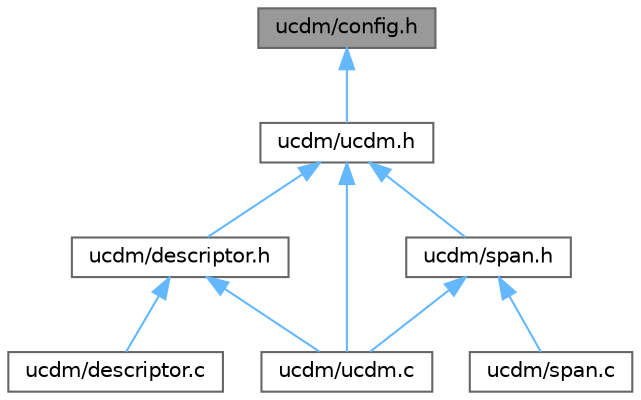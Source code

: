 digraph "ucdm/config.h"
{
 // INTERACTIVE_SVG=YES
 // LATEX_PDF_SIZE
  bgcolor="transparent";
  edge [fontname=Helvetica,fontsize=10,labelfontname=Helvetica,labelfontsize=10];
  node [fontname=Helvetica,fontsize=10,shape=box,height=0.2,width=0.4];
  Node1 [id="Node000001",label="ucdm/config.h",height=0.2,width=0.4,color="gray40", fillcolor="grey60", style="filled", fontcolor="black",tooltip=" "];
  Node1 -> Node2 [id="edge1_Node000001_Node000002",dir="back",color="steelblue1",style="solid",tooltip=" "];
  Node2 [id="Node000002",label="ucdm/ucdm.h",height=0.2,width=0.4,color="grey40", fillcolor="white", style="filled",URL="$ucdm_8h.html",tooltip="Interface and usage of the Unified Configuration and Data Manager."];
  Node2 -> Node3 [id="edge2_Node000002_Node000003",dir="back",color="steelblue1",style="solid",tooltip=" "];
  Node3 [id="Node000003",label="ucdm/descriptor.h",height=0.2,width=0.4,color="grey40", fillcolor="white", style="filled",URL="$descriptor_8h.html",tooltip="Descriptor type definitions."];
  Node3 -> Node4 [id="edge3_Node000003_Node000004",dir="back",color="steelblue1",style="solid",tooltip=" "];
  Node4 [id="Node000004",label="ucdm/descriptor.c",height=0.2,width=0.4,color="grey40", fillcolor="white", style="filled",URL="$descriptor_8c.html",tooltip="Descriptor type definitions."];
  Node3 -> Node5 [id="edge4_Node000003_Node000005",dir="back",color="steelblue1",style="solid",tooltip=" "];
  Node5 [id="Node000005",label="ucdm/ucdm.c",height=0.2,width=0.4,color="grey40", fillcolor="white", style="filled",URL="$ucdm_8c.html",tooltip="Implementation the Unified Configuration and Data Manager."];
  Node2 -> Node6 [id="edge5_Node000002_Node000006",dir="back",color="steelblue1",style="solid",tooltip=" "];
  Node6 [id="Node000006",label="ucdm/span.h",height=0.2,width=0.4,color="grey40", fillcolor="white", style="filled",URL="$span_8h.html",tooltip="Support for types spanning multiple registers."];
  Node6 -> Node7 [id="edge6_Node000006_Node000007",dir="back",color="steelblue1",style="solid",tooltip=" "];
  Node7 [id="Node000007",label="ucdm/span.c",height=0.2,width=0.4,color="grey40", fillcolor="white", style="filled",URL="$span_8c.html",tooltip="Support for types spanning multiple registers."];
  Node6 -> Node5 [id="edge7_Node000006_Node000005",dir="back",color="steelblue1",style="solid",tooltip=" "];
  Node2 -> Node5 [id="edge8_Node000002_Node000005",dir="back",color="steelblue1",style="solid",tooltip=" "];
}

